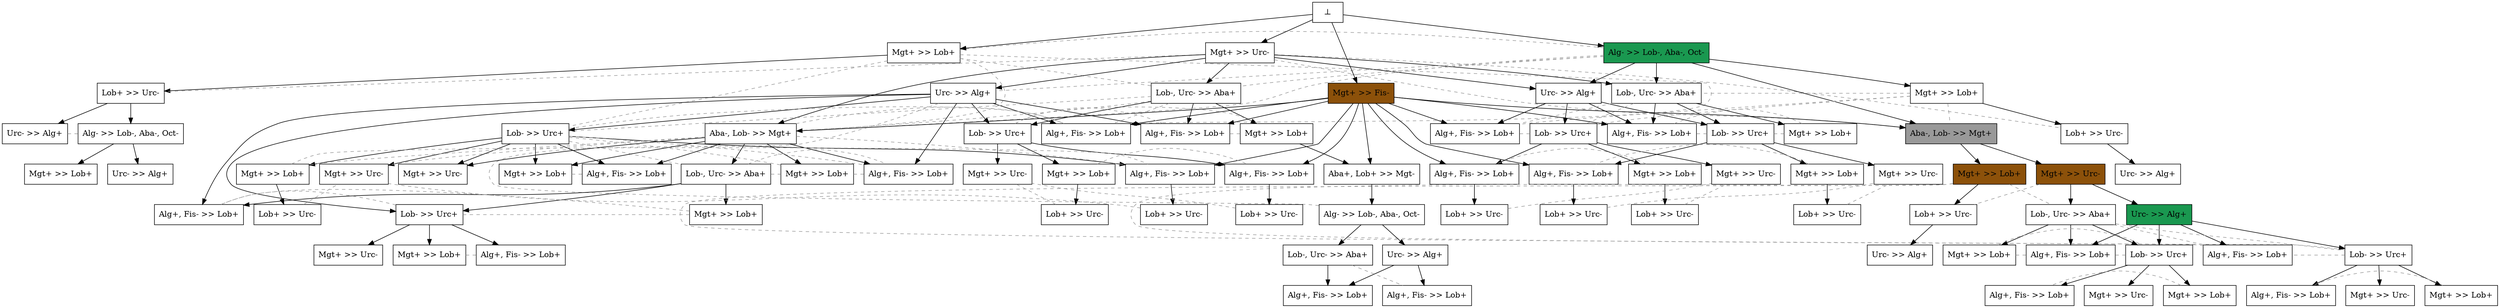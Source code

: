 digraph test {
  e4 -> e5;
  e3 -> e6;
  e3 -> e7;
  e1 -> e8;
  e5 -> e9;
  e8 -> e10;
  e5 -> e11;
  e1 -> e12;
  e3 -> e12;
  e6 -> e13;
  e1 -> e14;
  e3 -> e14;
  e7 -> e16;
  e1 -> e17;
  e2 -> e17;
  e2 -> e18;
  e3 -> e18;
  e2 -> e19;
  e6 -> e19;
  e10 -> e21;
  e6 -> e22;
  e7 -> e22;
  e12 -> e24;
  e13 -> e25;
  e14 -> e27;
  e18 -> e29;
  e17 -> e31;
  e17 -> e32;
  e18 -> e33;
  e2 -> e35;
  e6 -> e35;
  e7 -> e35;
  e2 -> e36;
  e12 -> e36;
  e2 -> e37;
  e13 -> e37;
  e32 -> e40;
  e12 -> e43;
  e14 -> e43;
  e22 -> e45;
  e24 -> e46;
  e31 -> e47;
  e31 -> e49;
  e29 -> e54;
  e2 -> e55;
  e16 -> e55;
  e2 -> e59;
  e12 -> e59;
  e14 -> e59;
  e2 -> e60;
  e22 -> e60;
  e2 -> e61;
  e24 -> e61;
  e43 -> e69;
  e6 -> e71;
  e29 -> e71;
  e47 -> e74;
  e49 -> e79;
  e55 -> e80;
  e2 -> e88;
  e43 -> e88;
  e47 -> e99;
  e49 -> e99;
  e80 -> e102;
  e80 -> e105;
  e102 -> e178;
  e105 -> e178;
  e99 -> e216;
  e99 -> e217;
  e102 -> e275;
  e99 -> e282;
  e88 -> e291;
  e74 -> e335;
  e74 -> e336;
  e71 -> e342;
  e71 -> e343;
  e69 -> e400;
  e74 -> e414;
  e71 -> e422;
  e47 -> e427;
  e49 -> e427;
  e61 -> e443;
  e60 -> e446;
  e13 -> e482;
  e18 -> e482;
  e13 -> e483;
  e18 -> e483;
  e43 -> e489;
  e40 -> e524;
  e46 -> e525;
  e45 -> e530;
  e13 -> e548;
  e18 -> e548;
  e47 -> e552;
  e6 -> e557;
  e29 -> e557;
  e37 -> e569;
  e24 -> e595;
  e22 -> e598;
  e25 -> e624;
  e6 -> e638;
  e18 -> e638;
  e13 -> e660;
  e11 -> e674;
  e11 -> e690;
  e0 -> e1;
  e0 -> e2;
  e0 -> e3;
  e0 -> e4;

//conflicts
  e1 -> e4 [arrowhead=none color=gray60 style=dashed constraint=false];
  e1 -> e6 [arrowhead=none color=gray60 style=dashed constraint=false];
  e1 -> e7 [arrowhead=none color=gray60 style=dashed constraint=false];
  e1 -> e18 [arrowhead=none color=gray60 style=dashed constraint=false];
  e3 -> e5 [arrowhead=none color=gray60 style=dashed constraint=false];
  e3 -> e10 [arrowhead=none color=gray60 style=dashed constraint=false];
  e3 -> e17 [arrowhead=none color=gray60 style=dashed constraint=false];
  e4 -> e7 [arrowhead=none color=gray60 style=dashed constraint=false];
  e4 -> e13 [arrowhead=none color=gray60 style=dashed constraint=false];
  e4 -> e18 [arrowhead=none color=gray60 style=dashed constraint=false];
  e4 -> e19 [arrowhead=none color=gray60 style=dashed constraint=false];
  e6 -> e80 [arrowhead=none color=gray60 style=dashed constraint=false];
  e7 -> e13 [arrowhead=none color=gray60 style=dashed constraint=false];
  e7 -> e18 [arrowhead=none color=gray60 style=dashed constraint=false];
  e7 -> e19 [arrowhead=none color=gray60 style=dashed constraint=false];
  e8 -> e14 [arrowhead=none color=gray60 style=dashed constraint=false];
  e8 -> e17 [arrowhead=none color=gray60 style=dashed constraint=false];
  e8 -> e24 [arrowhead=none color=gray60 style=dashed constraint=false];
  e8 -> e36 [arrowhead=none color=gray60 style=dashed constraint=false];
  e9 -> e11 [arrowhead=none color=gray60 style=dashed constraint=false];
  e13 -> e19 [arrowhead=none color=gray60 style=dashed constraint=false];
  e13 -> e29 [arrowhead=none color=gray60 style=dashed constraint=false];
  e13 -> e33 [arrowhead=none color=gray60 style=dashed constraint=false];
  e13 -> e638 [arrowhead=none color=gray60 style=dashed constraint=false];
  e14 -> e24 [arrowhead=none color=gray60 style=dashed constraint=false];
  e14 -> e36 [arrowhead=none color=gray60 style=dashed constraint=false];
  e16 -> e22 [arrowhead=none color=gray60 style=dashed constraint=false];
  e16 -> e35 [arrowhead=none color=gray60 style=dashed constraint=false];
  e18 -> e19 [arrowhead=none color=gray60 style=dashed constraint=false];
  e18 -> e25 [arrowhead=none color=gray60 style=dashed constraint=false];
  e18 -> e37 [arrowhead=none color=gray60 style=dashed constraint=false];
  e18 -> e660 [arrowhead=none color=gray60 style=dashed constraint=false];
  e22 -> e35 [arrowhead=none color=gray60 style=dashed constraint=false];
  e24 -> e36 [arrowhead=none color=gray60 style=dashed constraint=false];
  e25 -> e37 [arrowhead=none color=gray60 style=dashed constraint=false];
  e27 -> e43 [arrowhead=none color=gray60 style=dashed constraint=false];
  e27 -> e59 [arrowhead=none color=gray60 style=dashed constraint=false];
  e29 -> e33 [arrowhead=none color=gray60 style=dashed constraint=false];
  e29 -> e638 [arrowhead=none color=gray60 style=dashed constraint=false];
  e31 -> e40 [arrowhead=none color=gray60 style=dashed constraint=false];
  e32 -> e49 [arrowhead=none color=gray60 style=dashed constraint=false];
  e32 -> e74 [arrowhead=none color=gray60 style=dashed constraint=false];
  e32 -> e552 [arrowhead=none color=gray60 style=dashed constraint=false];
  e33 -> e638 [arrowhead=none color=gray60 style=dashed constraint=false];
  e43 -> e59 [arrowhead=none color=gray60 style=dashed constraint=false];
  e45 -> e60 [arrowhead=none color=gray60 style=dashed constraint=false];
  e46 -> e61 [arrowhead=none color=gray60 style=dashed constraint=false];
  e49 -> e74 [arrowhead=none color=gray60 style=dashed constraint=false];
  e49 -> e552 [arrowhead=none color=gray60 style=dashed constraint=false];
  e54 -> e71 [arrowhead=none color=gray60 style=dashed constraint=false];
  e54 -> e557 [arrowhead=none color=gray60 style=dashed constraint=false];
  e69 -> e88 [arrowhead=none color=gray60 style=dashed constraint=false];
  e71 -> e557 [arrowhead=none color=gray60 style=dashed constraint=false];
  e74 -> e552 [arrowhead=none color=gray60 style=dashed constraint=false];
  e79 -> e99 [arrowhead=none color=gray60 style=dashed constraint=false];
  e79 -> e427 [arrowhead=none color=gray60 style=dashed constraint=false];
  e99 -> e427 [arrowhead=none color=gray60 style=dashed constraint=false];
  e105 -> e275 [arrowhead=none color=gray60 style=dashed constraint=false];
  e216 -> e282 [arrowhead=none color=gray60 style=dashed constraint=false];
  e291 -> e489 [arrowhead=none color=gray60 style=dashed constraint=false];
  e335 -> e414 [arrowhead=none color=gray60 style=dashed constraint=false];
  e342 -> e422 [arrowhead=none color=gray60 style=dashed constraint=false];
  e400 -> e489 [arrowhead=none color=gray60 style=dashed constraint=false];
  e443 -> e595 [arrowhead=none color=gray60 style=dashed constraint=false];
  e446 -> e598 [arrowhead=none color=gray60 style=dashed constraint=false];
  e482 -> e548 [arrowhead=none color=gray60 style=dashed constraint=false];
  e525 -> e595 [arrowhead=none color=gray60 style=dashed constraint=false];
  e530 -> e598 [arrowhead=none color=gray60 style=dashed constraint=false];
  e569 -> e660 [arrowhead=none color=gray60 style=dashed constraint=false];
  e624 -> e660 [arrowhead=none color=gray60 style=dashed constraint=false];

  e1 [color="black" fillcolor="#1a9850:#1a9850" label="Alg- >> Lob-, Aba-, Oct-" shape=box style=filled];
  e2 [color="black" fillcolor="#8c510a:#8c510a" label="Mgt+ >> Fis-" shape=box style=filled];
  e3 [color="black" fillcolor="white:white" label="Mgt+ >> Urc-" shape=box style=filled];
  e4 [color="black" fillcolor="white:white" label="Mgt+ >> Lob+" shape=box style=filled];
  e5 [color="black" fillcolor="white:white" label="Lob+ >> Urc-" shape=box style=filled];
  e6 [color="black" fillcolor="white:white" label="Urc- >> Alg+" shape=box style=filled];
  e7 [color="black" fillcolor="white:white" label="Lob-, Urc- >> Aba+" shape=box style=filled];
  e8 [color="black" fillcolor="white:white" label="Mgt+ >> Lob+" shape=box style=filled];
  e9 [color="black" fillcolor="white:white" label="Urc- >> Alg+" shape=box style=filled];
  e10 [color="black" fillcolor="white:white" label="Lob+ >> Urc-" shape=box style=filled];
  e11 [color="black" fillcolor="white:white" label="Alg- >> Lob-, Aba-, Oct-" shape=box style=filled];
  e12 [color="black" fillcolor="white:white" label="Urc- >> Alg+" shape=box style=filled];
  e13 [color="black" fillcolor="white:white" label="Lob- >> Urc+" shape=box style=filled];
  e14 [color="black" fillcolor="white:white" label="Lob-, Urc- >> Aba+" shape=box style=filled];
  e16 [color="black" fillcolor="white:white" label="Mgt+ >> Lob+" shape=box style=filled];
  e17 [color="black" fillcolor="gray60:gray60" label="Aba-, Lob- >> Mgt+" shape=box style=filled];
  e18 [color="black" fillcolor="white:white" label="Aba-, Lob- >> Mgt+" shape=box style=filled];
  e19 [color="black" fillcolor="white:white" label="Alg+, Fis- >> Lob+" shape=box style=filled];
  e21 [color="black" fillcolor="white:white" label="Urc- >> Alg+" shape=box style=filled];
  e22 [color="black" fillcolor="white:white" label="Lob- >> Urc+" shape=box style=filled];
  e24 [color="black" fillcolor="white:white" label="Lob- >> Urc+" shape=box style=filled];
  e25 [color="black" fillcolor="white:white" label="Mgt+ >> Lob+" shape=box style=filled];
  e27 [color="black" fillcolor="white:white" label="Mgt+ >> Lob+" shape=box style=filled];
  e29 [color="black" fillcolor="white:white" label="Lob-, Urc- >> Aba+" shape=box style=filled];
  e31 [color="black" fillcolor="#8c510a:#8c510a" label="Mgt+ >> Urc-" shape=box style=filled];
  e32 [color="black" fillcolor="#8c510a:#8c510a" label="Mgt+ >> Lob+" shape=box style=filled];
  e33 [color="black" fillcolor="white:white" label="Mgt+ >> Lob+" shape=box style=filled];
  e35 [color="black" fillcolor="white:white" label="Alg+, Fis- >> Lob+" shape=box style=filled];
  e36 [color="black" fillcolor="white:white" label="Alg+, Fis- >> Lob+" shape=box style=filled];
  e37 [color="black" fillcolor="white:white" label="Alg+, Fis- >> Lob+" shape=box style=filled];
  e40 [color="black" fillcolor="white:white" label="Lob+ >> Urc-" shape=box style=filled];
  e43 [color="black" fillcolor="white:white" label="Lob- >> Urc+" shape=box style=filled];
  e45 [color="black" fillcolor="white:white" label="Mgt+ >> Lob+" shape=box style=filled];
  e46 [color="black" fillcolor="white:white" label="Mgt+ >> Lob+" shape=box style=filled];
  e47 [color="black" fillcolor="#1a9850:#1a9850" label="Urc- >> Alg+" shape=box style=filled];
  e49 [color="black" fillcolor="white:white" label="Lob-, Urc- >> Aba+" shape=box style=filled];
  e54 [color="black" fillcolor="white:white" label="Mgt+ >> Lob+" shape=box style=filled];
  e55 [color="black" fillcolor="white:white" label="Aba+, Lob+ >> Mgt-" shape=box style=filled];
  e59 [color="black" fillcolor="white:white" label="Alg+, Fis- >> Lob+" shape=box style=filled];
  e60 [color="black" fillcolor="white:white" label="Alg+, Fis- >> Lob+" shape=box style=filled];
  e61 [color="black" fillcolor="white:white" label="Alg+, Fis- >> Lob+" shape=box style=filled];
  e69 [color="black" fillcolor="white:white" label="Mgt+ >> Lob+" shape=box style=filled];
  e71 [color="black" fillcolor="white:white" label="Lob- >> Urc+" shape=box style=filled];
  e74 [color="black" fillcolor="white:white" label="Lob- >> Urc+" shape=box style=filled];
  e79 [color="black" fillcolor="white:white" label="Mgt+ >> Lob+" shape=box style=filled];
  e80 [color="black" fillcolor="white:white" label="Alg- >> Lob-, Aba-, Oct-" shape=box style=filled];
  e88 [color="black" fillcolor="white:white" label="Alg+, Fis- >> Lob+" shape=box style=filled];
  e99 [color="black" fillcolor="white:white" label="Lob- >> Urc+" shape=box style=filled];
  e102 [color="black" fillcolor="white:white" label="Urc- >> Alg+" shape=box style=filled];
  e105 [color="black" fillcolor="white:white" label="Lob-, Urc- >> Aba+" shape=box style=filled];
  e178 [color="black" fillcolor="white:white" label="Alg+, Fis- >> Lob+" shape=box style=filled];
  e216 [color="black" fillcolor="white:white" label="Mgt+ >> Lob+" shape=box style=filled];
  e217 [color="black" fillcolor="white:white" label="Mgt+ >> Urc-" shape=box style=filled];
  e275 [color="black" fillcolor="white:white" label="Alg+, Fis- >> Lob+" shape=box style=filled];
  e282 [color="black" fillcolor="white:white" label="Alg+, Fis- >> Lob+" shape=box style=filled];
  e291 [color="black" fillcolor="white:white" label="Lob+ >> Urc-" shape=box style=filled];
  e335 [color="black" fillcolor="white:white" label="Mgt+ >> Lob+" shape=box style=filled];
  e336 [color="black" fillcolor="white:white" label="Mgt+ >> Urc-" shape=box style=filled];
  e342 [color="black" fillcolor="white:white" label="Mgt+ >> Lob+" shape=box style=filled];
  e343 [color="black" fillcolor="white:white" label="Mgt+ >> Urc-" shape=box style=filled];
  e400 [color="black" fillcolor="white:white" label="Lob+ >> Urc-" shape=box style=filled];
  e414 [color="black" fillcolor="white:white" label="Alg+, Fis- >> Lob+" shape=box style=filled];
  e422 [color="black" fillcolor="white:white" label="Alg+, Fis- >> Lob+" shape=box style=filled];
  e427 [color="black" fillcolor="white:white" label="Alg+, Fis- >> Lob+" shape=box style=filled];
  e443 [color="black" fillcolor="white:white" label="Lob+ >> Urc-" shape=box style=filled];
  e446 [color="black" fillcolor="white:white" label="Lob+ >> Urc-" shape=box style=filled];
  e482 [color="black" fillcolor="white:white" label="Mgt+ >> Lob+" shape=box style=filled];
  e483 [color="black" fillcolor="white:white" label="Mgt+ >> Urc-" shape=box style=filled];
  e489 [color="black" fillcolor="white:white" label="Mgt+ >> Urc-" shape=box style=filled];
  e524 [color="black" fillcolor="white:white" label="Urc- >> Alg+" shape=box style=filled];
  e525 [color="black" fillcolor="white:white" label="Lob+ >> Urc-" shape=box style=filled];
  e530 [color="black" fillcolor="white:white" label="Lob+ >> Urc-" shape=box style=filled];
  e548 [color="black" fillcolor="white:white" label="Alg+, Fis- >> Lob+" shape=box style=filled];
  e552 [color="black" fillcolor="white:white" label="Alg+, Fis- >> Lob+" shape=box style=filled];
  e557 [color="black" fillcolor="white:white" label="Alg+, Fis- >> Lob+" shape=box style=filled];
  e569 [color="black" fillcolor="white:white" label="Lob+ >> Urc-" shape=box style=filled];
  e595 [color="black" fillcolor="white:white" label="Mgt+ >> Urc-" shape=box style=filled];
  e598 [color="black" fillcolor="white:white" label="Mgt+ >> Urc-" shape=box style=filled];
  e624 [color="black" fillcolor="white:white" label="Lob+ >> Urc-" shape=box style=filled];
  e638 [color="black" fillcolor="white:white" label="Alg+, Fis- >> Lob+" shape=box style=filled];
  e660 [color="black" fillcolor="white:white" label="Mgt+ >> Urc-" shape=box style=filled];
  e674 [color="black" fillcolor="white:white" label="Mgt+ >> Lob+" shape=box style=filled];
  e690 [color="black" fillcolor="white:white" label="Urc- >> Alg+" shape=box style=filled];
  e0 [fillcolor="white" label="⊥" shape=box style=filled];
}

